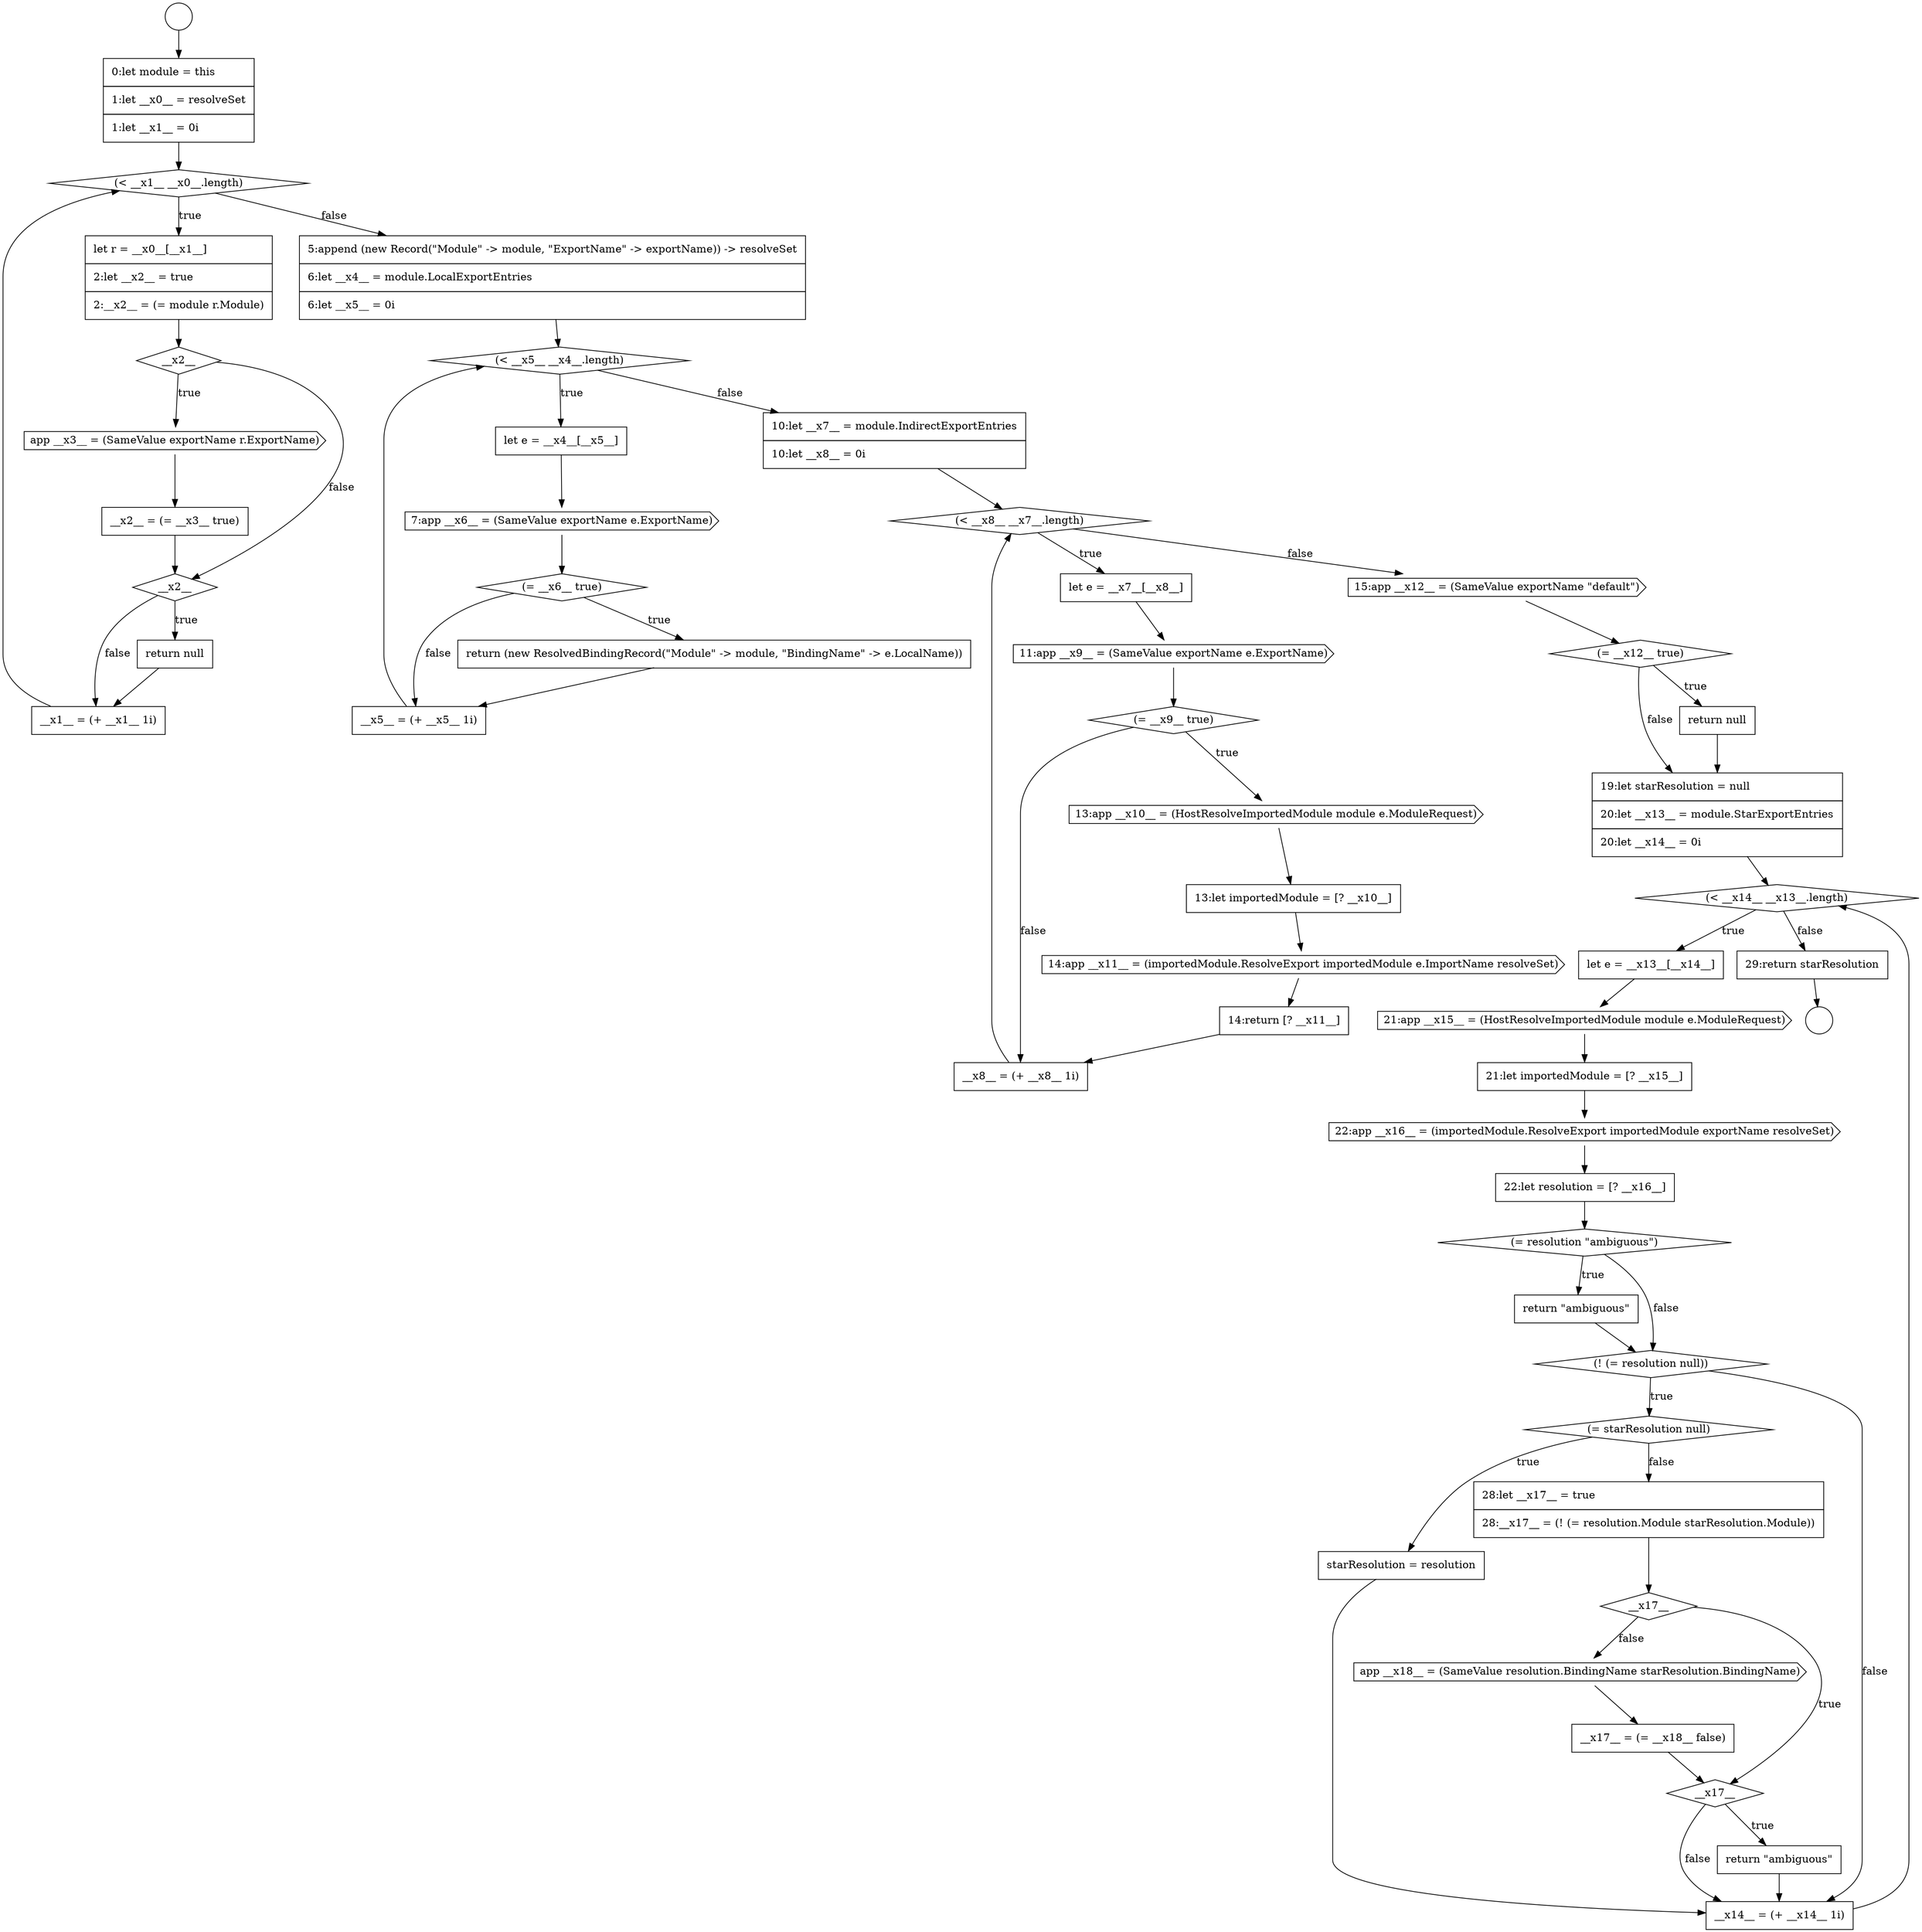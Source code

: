 digraph {
  node0 [shape=circle label=" " color="black" fillcolor="white" style=filled]
  node5 [shape=diamond, label=<<font color="black">__x2__</font>> color="black" fillcolor="white" style=filled]
  node10 [shape=none, margin=0, label=<<font color="black">
    <table border="0" cellborder="1" cellspacing="0" cellpadding="10">
      <tr><td align="left">__x1__ = (+ __x1__ 1i)</td></tr>
    </table>
  </font>> color="black" fillcolor="white" style=filled]
  node14 [shape=cds, label=<<font color="black">7:app __x6__ = (SameValue exportName e.ExportName)</font>> color="black" fillcolor="white" style=filled]
  node1 [shape=circle label=" " color="black" fillcolor="white" style=filled]
  node6 [shape=cds, label=<<font color="black">app __x3__ = (SameValue exportName r.ExportName)</font>> color="black" fillcolor="white" style=filled]
  node9 [shape=none, margin=0, label=<<font color="black">
    <table border="0" cellborder="1" cellspacing="0" cellpadding="10">
      <tr><td align="left">return null</td></tr>
    </table>
  </font>> color="black" fillcolor="white" style=filled]
  node2 [shape=none, margin=0, label=<<font color="black">
    <table border="0" cellborder="1" cellspacing="0" cellpadding="10">
      <tr><td align="left">0:let module = this</td></tr>
      <tr><td align="left">1:let __x0__ = resolveSet</td></tr>
      <tr><td align="left">1:let __x1__ = 0i</td></tr>
    </table>
  </font>> color="black" fillcolor="white" style=filled]
  node8 [shape=diamond, label=<<font color="black">__x2__</font>> color="black" fillcolor="white" style=filled]
  node4 [shape=none, margin=0, label=<<font color="black">
    <table border="0" cellborder="1" cellspacing="0" cellpadding="10">
      <tr><td align="left">let r = __x0__[__x1__]</td></tr>
      <tr><td align="left">2:let __x2__ = true</td></tr>
      <tr><td align="left">2:__x2__ = (= module r.Module)</td></tr>
    </table>
  </font>> color="black" fillcolor="white" style=filled]
  node42 [shape=none, margin=0, label=<<font color="black">
    <table border="0" cellborder="1" cellspacing="0" cellpadding="10">
      <tr><td align="left">starResolution = resolution</td></tr>
    </table>
  </font>> color="black" fillcolor="white" style=filled]
  node24 [shape=none, margin=0, label=<<font color="black">
    <table border="0" cellborder="1" cellspacing="0" cellpadding="10">
      <tr><td align="left">13:let importedModule = [? __x10__]</td></tr>
    </table>
  </font>> color="black" fillcolor="white" style=filled]
  node37 [shape=none, margin=0, label=<<font color="black">
    <table border="0" cellborder="1" cellspacing="0" cellpadding="10">
      <tr><td align="left">22:let resolution = [? __x16__]</td></tr>
    </table>
  </font>> color="black" fillcolor="white" style=filled]
  node25 [shape=cds, label=<<font color="black">14:app __x11__ = (importedModule.ResolveExport importedModule e.ImportName resolveSet)</font>> color="black" fillcolor="white" style=filled]
  node20 [shape=none, margin=0, label=<<font color="black">
    <table border="0" cellborder="1" cellspacing="0" cellpadding="10">
      <tr><td align="left">let e = __x7__[__x8__]</td></tr>
    </table>
  </font>> color="black" fillcolor="white" style=filled]
  node46 [shape=none, margin=0, label=<<font color="black">
    <table border="0" cellborder="1" cellspacing="0" cellpadding="10">
      <tr><td align="left">__x17__ = (= __x18__ false)</td></tr>
    </table>
  </font>> color="black" fillcolor="white" style=filled]
  node29 [shape=diamond, label=<<font color="black">(= __x12__ true)</font>> color="black" fillcolor="white" style=filled]
  node21 [shape=cds, label=<<font color="black">11:app __x9__ = (SameValue exportName e.ExportName)</font>> color="black" fillcolor="white" style=filled]
  node33 [shape=none, margin=0, label=<<font color="black">
    <table border="0" cellborder="1" cellspacing="0" cellpadding="10">
      <tr><td align="left">let e = __x13__[__x14__]</td></tr>
    </table>
  </font>> color="black" fillcolor="white" style=filled]
  node28 [shape=cds, label=<<font color="black">15:app __x12__ = (SameValue exportName &quot;default&quot;)</font>> color="black" fillcolor="white" style=filled]
  node38 [shape=diamond, label=<<font color="black">(= resolution &quot;ambiguous&quot;)</font>> color="black" fillcolor="white" style=filled]
  node13 [shape=none, margin=0, label=<<font color="black">
    <table border="0" cellborder="1" cellspacing="0" cellpadding="10">
      <tr><td align="left">let e = __x4__[__x5__]</td></tr>
    </table>
  </font>> color="black" fillcolor="white" style=filled]
  node41 [shape=diamond, label=<<font color="black">(= starResolution null)</font>> color="black" fillcolor="white" style=filled]
  node45 [shape=cds, label=<<font color="black">app __x18__ = (SameValue resolution.BindingName starResolution.BindingName)</font>> color="black" fillcolor="white" style=filled]
  node17 [shape=none, margin=0, label=<<font color="black">
    <table border="0" cellborder="1" cellspacing="0" cellpadding="10">
      <tr><td align="left">__x5__ = (+ __x5__ 1i)</td></tr>
    </table>
  </font>> color="black" fillcolor="white" style=filled]
  node32 [shape=diamond, label=<<font color="black">(&lt; __x14__ __x13__.length)</font>> color="black" fillcolor="white" style=filled]
  node34 [shape=cds, label=<<font color="black">21:app __x15__ = (HostResolveImportedModule module e.ModuleRequest)</font>> color="black" fillcolor="white" style=filled]
  node22 [shape=diamond, label=<<font color="black">(= __x9__ true)</font>> color="black" fillcolor="white" style=filled]
  node44 [shape=diamond, label=<<font color="black">__x17__</font>> color="black" fillcolor="white" style=filled]
  node27 [shape=none, margin=0, label=<<font color="black">
    <table border="0" cellborder="1" cellspacing="0" cellpadding="10">
      <tr><td align="left">__x8__ = (+ __x8__ 1i)</td></tr>
    </table>
  </font>> color="black" fillcolor="white" style=filled]
  node12 [shape=diamond, label=<<font color="black">(&lt; __x5__ __x4__.length)</font>> color="black" fillcolor="white" style=filled]
  node49 [shape=none, margin=0, label=<<font color="black">
    <table border="0" cellborder="1" cellspacing="0" cellpadding="10">
      <tr><td align="left">__x14__ = (+ __x14__ 1i)</td></tr>
    </table>
  </font>> color="black" fillcolor="white" style=filled]
  node7 [shape=none, margin=0, label=<<font color="black">
    <table border="0" cellborder="1" cellspacing="0" cellpadding="10">
      <tr><td align="left">__x2__ = (= __x3__ true)</td></tr>
    </table>
  </font>> color="black" fillcolor="white" style=filled]
  node39 [shape=none, margin=0, label=<<font color="black">
    <table border="0" cellborder="1" cellspacing="0" cellpadding="10">
      <tr><td align="left">return &quot;ambiguous&quot;</td></tr>
    </table>
  </font>> color="black" fillcolor="white" style=filled]
  node3 [shape=diamond, label=<<font color="black">(&lt; __x1__ __x0__.length)</font>> color="black" fillcolor="white" style=filled]
  node35 [shape=none, margin=0, label=<<font color="black">
    <table border="0" cellborder="1" cellspacing="0" cellpadding="10">
      <tr><td align="left">21:let importedModule = [? __x15__]</td></tr>
    </table>
  </font>> color="black" fillcolor="white" style=filled]
  node48 [shape=none, margin=0, label=<<font color="black">
    <table border="0" cellborder="1" cellspacing="0" cellpadding="10">
      <tr><td align="left">return &quot;ambiguous&quot;</td></tr>
    </table>
  </font>> color="black" fillcolor="white" style=filled]
  node18 [shape=none, margin=0, label=<<font color="black">
    <table border="0" cellborder="1" cellspacing="0" cellpadding="10">
      <tr><td align="left">10:let __x7__ = module.IndirectExportEntries</td></tr>
      <tr><td align="left">10:let __x8__ = 0i</td></tr>
    </table>
  </font>> color="black" fillcolor="white" style=filled]
  node50 [shape=none, margin=0, label=<<font color="black">
    <table border="0" cellborder="1" cellspacing="0" cellpadding="10">
      <tr><td align="left">29:return starResolution</td></tr>
    </table>
  </font>> color="black" fillcolor="white" style=filled]
  node16 [shape=none, margin=0, label=<<font color="black">
    <table border="0" cellborder="1" cellspacing="0" cellpadding="10">
      <tr><td align="left">return (new ResolvedBindingRecord(&quot;Module&quot; -&gt; module, &quot;BindingName&quot; -&gt; e.LocalName))</td></tr>
    </table>
  </font>> color="black" fillcolor="white" style=filled]
  node31 [shape=none, margin=0, label=<<font color="black">
    <table border="0" cellborder="1" cellspacing="0" cellpadding="10">
      <tr><td align="left">19:let starResolution = null</td></tr>
      <tr><td align="left">20:let __x13__ = module.StarExportEntries</td></tr>
      <tr><td align="left">20:let __x14__ = 0i</td></tr>
    </table>
  </font>> color="black" fillcolor="white" style=filled]
  node11 [shape=none, margin=0, label=<<font color="black">
    <table border="0" cellborder="1" cellspacing="0" cellpadding="10">
      <tr><td align="left">5:append (new Record(&quot;Module&quot; -&gt; module, &quot;ExportName&quot; -&gt; exportName)) -&gt; resolveSet</td></tr>
      <tr><td align="left">6:let __x4__ = module.LocalExportEntries</td></tr>
      <tr><td align="left">6:let __x5__ = 0i</td></tr>
    </table>
  </font>> color="black" fillcolor="white" style=filled]
  node43 [shape=none, margin=0, label=<<font color="black">
    <table border="0" cellborder="1" cellspacing="0" cellpadding="10">
      <tr><td align="left">28:let __x17__ = true</td></tr>
      <tr><td align="left">28:__x17__ = (! (= resolution.Module starResolution.Module))</td></tr>
    </table>
  </font>> color="black" fillcolor="white" style=filled]
  node40 [shape=diamond, label=<<font color="black">(! (= resolution null))</font>> color="black" fillcolor="white" style=filled]
  node26 [shape=none, margin=0, label=<<font color="black">
    <table border="0" cellborder="1" cellspacing="0" cellpadding="10">
      <tr><td align="left">14:return [? __x11__]</td></tr>
    </table>
  </font>> color="black" fillcolor="white" style=filled]
  node23 [shape=cds, label=<<font color="black">13:app __x10__ = (HostResolveImportedModule module e.ModuleRequest)</font>> color="black" fillcolor="white" style=filled]
  node36 [shape=cds, label=<<font color="black">22:app __x16__ = (importedModule.ResolveExport importedModule exportName resolveSet)</font>> color="black" fillcolor="white" style=filled]
  node30 [shape=none, margin=0, label=<<font color="black">
    <table border="0" cellborder="1" cellspacing="0" cellpadding="10">
      <tr><td align="left">return null</td></tr>
    </table>
  </font>> color="black" fillcolor="white" style=filled]
  node19 [shape=diamond, label=<<font color="black">(&lt; __x8__ __x7__.length)</font>> color="black" fillcolor="white" style=filled]
  node47 [shape=diamond, label=<<font color="black">__x17__</font>> color="black" fillcolor="white" style=filled]
  node15 [shape=diamond, label=<<font color="black">(= __x6__ true)</font>> color="black" fillcolor="white" style=filled]
  node2 -> node3 [ color="black"]
  node11 -> node12 [ color="black"]
  node22 -> node23 [label=<<font color="black">true</font>> color="black"]
  node22 -> node27 [label=<<font color="black">false</font>> color="black"]
  node26 -> node27 [ color="black"]
  node42 -> node49 [ color="black"]
  node4 -> node5 [ color="black"]
  node21 -> node22 [ color="black"]
  node44 -> node47 [label=<<font color="black">true</font>> color="black"]
  node44 -> node45 [label=<<font color="black">false</font>> color="black"]
  node48 -> node49 [ color="black"]
  node50 -> node1 [ color="black"]
  node33 -> node34 [ color="black"]
  node38 -> node39 [label=<<font color="black">true</font>> color="black"]
  node38 -> node40 [label=<<font color="black">false</font>> color="black"]
  node28 -> node29 [ color="black"]
  node7 -> node8 [ color="black"]
  node34 -> node35 [ color="black"]
  node18 -> node19 [ color="black"]
  node3 -> node4 [label=<<font color="black">true</font>> color="black"]
  node3 -> node11 [label=<<font color="black">false</font>> color="black"]
  node39 -> node40 [ color="black"]
  node13 -> node14 [ color="black"]
  node17 -> node12 [ color="black"]
  node35 -> node36 [ color="black"]
  node45 -> node46 [ color="black"]
  node0 -> node2 [ color="black"]
  node36 -> node37 [ color="black"]
  node40 -> node41 [label=<<font color="black">true</font>> color="black"]
  node40 -> node49 [label=<<font color="black">false</font>> color="black"]
  node6 -> node7 [ color="black"]
  node49 -> node32 [ color="black"]
  node15 -> node16 [label=<<font color="black">true</font>> color="black"]
  node15 -> node17 [label=<<font color="black">false</font>> color="black"]
  node43 -> node44 [ color="black"]
  node9 -> node10 [ color="black"]
  node41 -> node42 [label=<<font color="black">true</font>> color="black"]
  node41 -> node43 [label=<<font color="black">false</font>> color="black"]
  node37 -> node38 [ color="black"]
  node14 -> node15 [ color="black"]
  node23 -> node24 [ color="black"]
  node32 -> node33 [label=<<font color="black">true</font>> color="black"]
  node32 -> node50 [label=<<font color="black">false</font>> color="black"]
  node31 -> node32 [ color="black"]
  node19 -> node20 [label=<<font color="black">true</font>> color="black"]
  node19 -> node28 [label=<<font color="black">false</font>> color="black"]
  node30 -> node31 [ color="black"]
  node27 -> node19 [ color="black"]
  node25 -> node26 [ color="black"]
  node12 -> node13 [label=<<font color="black">true</font>> color="black"]
  node12 -> node18 [label=<<font color="black">false</font>> color="black"]
  node20 -> node21 [ color="black"]
  node24 -> node25 [ color="black"]
  node5 -> node6 [label=<<font color="black">true</font>> color="black"]
  node5 -> node8 [label=<<font color="black">false</font>> color="black"]
  node16 -> node17 [ color="black"]
  node46 -> node47 [ color="black"]
  node29 -> node30 [label=<<font color="black">true</font>> color="black"]
  node29 -> node31 [label=<<font color="black">false</font>> color="black"]
  node8 -> node9 [label=<<font color="black">true</font>> color="black"]
  node8 -> node10 [label=<<font color="black">false</font>> color="black"]
  node47 -> node48 [label=<<font color="black">true</font>> color="black"]
  node47 -> node49 [label=<<font color="black">false</font>> color="black"]
  node10 -> node3 [ color="black"]
}
